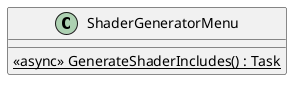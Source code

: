 @startuml
class ShaderGeneratorMenu {
    <<async>> {static} GenerateShaderIncludes() : Task
}
@enduml
